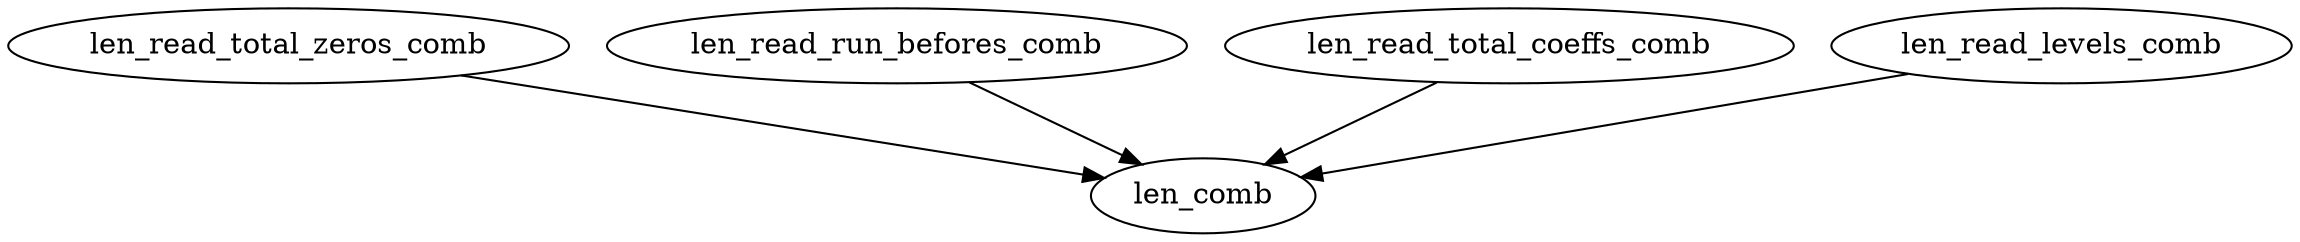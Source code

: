 strict digraph "" {
	len_read_total_zeros_comb -> len_comb	 [weight=1.0];
	len_read_run_befores_comb -> len_comb	 [weight=1.0];
	len_read_total_coeffs_comb -> len_comb	 [weight=1.0];
	len_read_levels_comb -> len_comb	 [weight=1.0];
}
